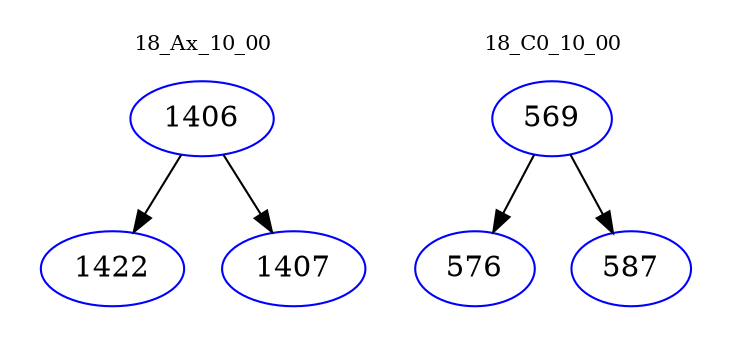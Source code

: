 digraph{
subgraph cluster_0 {
color = white
label = "18_Ax_10_00";
fontsize=10;
T0_1406 [label="1406", color="blue"]
T0_1406 -> T0_1422 [color="black"]
T0_1422 [label="1422", color="blue"]
T0_1406 -> T0_1407 [color="black"]
T0_1407 [label="1407", color="blue"]
}
subgraph cluster_1 {
color = white
label = "18_C0_10_00";
fontsize=10;
T1_569 [label="569", color="blue"]
T1_569 -> T1_576 [color="black"]
T1_576 [label="576", color="blue"]
T1_569 -> T1_587 [color="black"]
T1_587 [label="587", color="blue"]
}
}
